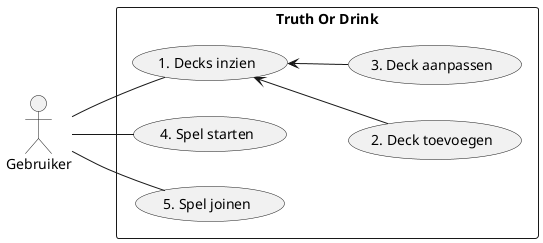 @startuml
skinparam classAttributeIconSize 0
left to right direction

actor "Gebruiker" as gebruiker

rectangle "Truth Or Drink" {
  usecase "1. Decks inzien" as UC01
  usecase "2. Deck toevoegen" as UC02
  usecase "3. Deck aanpassen" as UC03
  usecase "4. Spel starten" as UC04
  usecase "5. Spel joinen" as UC05
}

gebruiker -- UC01
UC01 <-- UC02
UC01 <-- UC03
gebruiker -- UC04
gebruiker -- UC05

@enduml